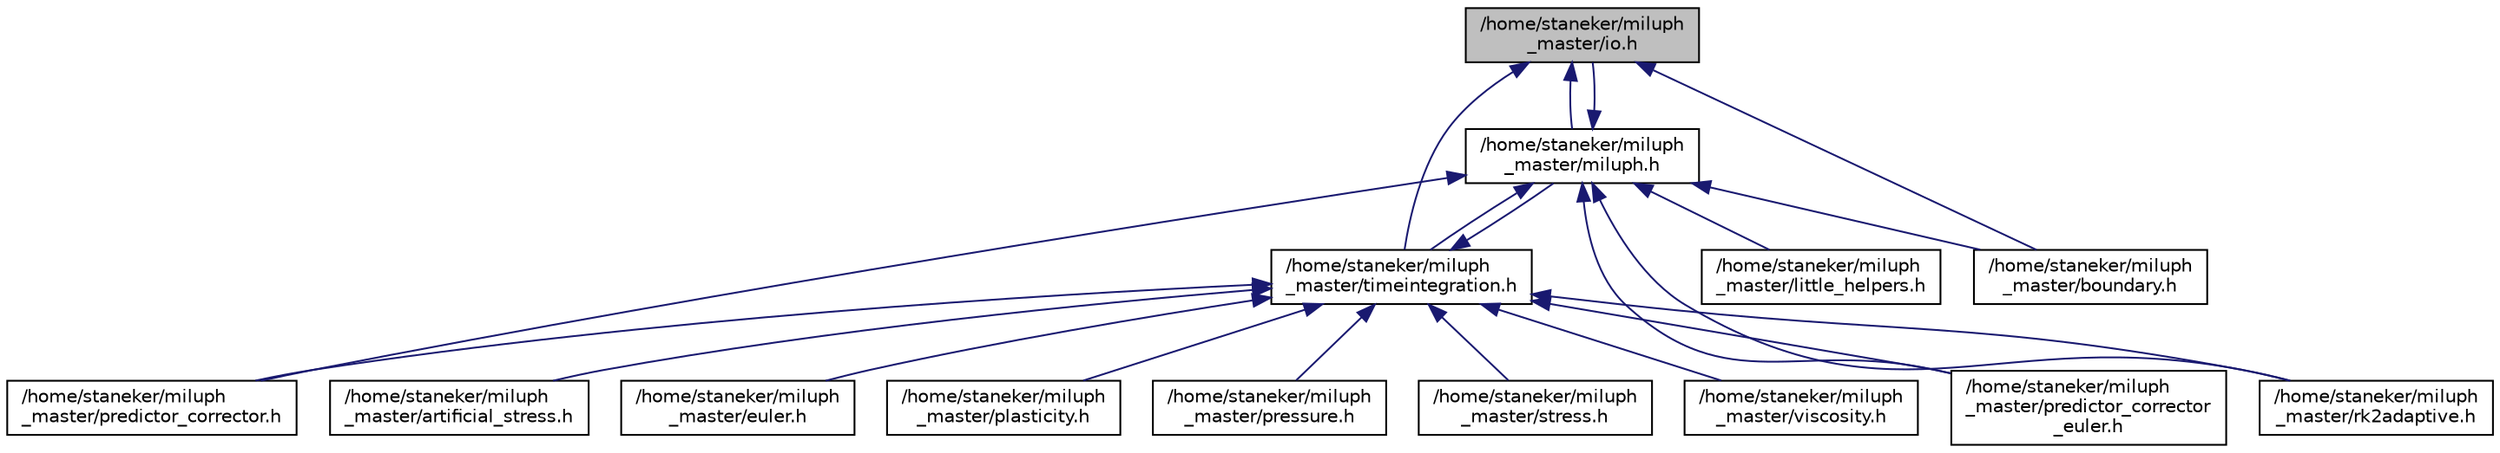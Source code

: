 digraph "/home/staneker/miluph_master/io.h"
{
  edge [fontname="Helvetica",fontsize="10",labelfontname="Helvetica",labelfontsize="10"];
  node [fontname="Helvetica",fontsize="10",shape=record];
  Node18 [label="/home/staneker/miluph\l_master/io.h",height=0.2,width=0.4,color="black", fillcolor="grey75", style="filled", fontcolor="black"];
  Node18 -> Node19 [dir="back",color="midnightblue",fontsize="10",style="solid",fontname="Helvetica"];
  Node19 [label="/home/staneker/miluph\l_master/miluph.h",height=0.2,width=0.4,color="black", fillcolor="white", style="filled",URL="$miluph_8h.html"];
  Node19 -> Node20 [dir="back",color="midnightblue",fontsize="10",style="solid",fontname="Helvetica"];
  Node20 [label="/home/staneker/miluph\l_master/timeintegration.h",height=0.2,width=0.4,color="black", fillcolor="white", style="filled",URL="$timeintegration_8h.html"];
  Node20 -> Node21 [dir="back",color="midnightblue",fontsize="10",style="solid",fontname="Helvetica"];
  Node21 [label="/home/staneker/miluph\l_master/artificial_stress.h",height=0.2,width=0.4,color="black", fillcolor="white", style="filled",URL="$artificial__stress_8h.html"];
  Node20 -> Node19 [dir="back",color="midnightblue",fontsize="10",style="solid",fontname="Helvetica"];
  Node20 -> Node22 [dir="back",color="midnightblue",fontsize="10",style="solid",fontname="Helvetica"];
  Node22 [label="/home/staneker/miluph\l_master/euler.h",height=0.2,width=0.4,color="black", fillcolor="white", style="filled",URL="$euler_8h.html"];
  Node20 -> Node23 [dir="back",color="midnightblue",fontsize="10",style="solid",fontname="Helvetica"];
  Node23 [label="/home/staneker/miluph\l_master/plasticity.h",height=0.2,width=0.4,color="black", fillcolor="white", style="filled",URL="$plasticity_8h.html"];
  Node20 -> Node24 [dir="back",color="midnightblue",fontsize="10",style="solid",fontname="Helvetica"];
  Node24 [label="/home/staneker/miluph\l_master/predictor_corrector.h",height=0.2,width=0.4,color="black", fillcolor="white", style="filled",URL="$predictor__corrector_8h.html"];
  Node20 -> Node25 [dir="back",color="midnightblue",fontsize="10",style="solid",fontname="Helvetica"];
  Node25 [label="/home/staneker/miluph\l_master/predictor_corrector\l_euler.h",height=0.2,width=0.4,color="black", fillcolor="white", style="filled",URL="$predictor__corrector__euler_8h.html"];
  Node20 -> Node26 [dir="back",color="midnightblue",fontsize="10",style="solid",fontname="Helvetica"];
  Node26 [label="/home/staneker/miluph\l_master/pressure.h",height=0.2,width=0.4,color="black", fillcolor="white", style="filled",URL="$pressure_8h.html"];
  Node20 -> Node27 [dir="back",color="midnightblue",fontsize="10",style="solid",fontname="Helvetica"];
  Node27 [label="/home/staneker/miluph\l_master/rk2adaptive.h",height=0.2,width=0.4,color="black", fillcolor="white", style="filled",URL="$rk2adaptive_8h.html"];
  Node20 -> Node28 [dir="back",color="midnightblue",fontsize="10",style="solid",fontname="Helvetica"];
  Node28 [label="/home/staneker/miluph\l_master/stress.h",height=0.2,width=0.4,color="black", fillcolor="white", style="filled",URL="$stress_8h.html"];
  Node20 -> Node29 [dir="back",color="midnightblue",fontsize="10",style="solid",fontname="Helvetica"];
  Node29 [label="/home/staneker/miluph\l_master/viscosity.h",height=0.2,width=0.4,color="black", fillcolor="white", style="filled",URL="$viscosity_8h.html"];
  Node19 -> Node18 [dir="back",color="midnightblue",fontsize="10",style="solid",fontname="Helvetica"];
  Node19 -> Node30 [dir="back",color="midnightblue",fontsize="10",style="solid",fontname="Helvetica"];
  Node30 [label="/home/staneker/miluph\l_master/boundary.h",height=0.2,width=0.4,color="black", fillcolor="white", style="filled",URL="$boundary_8h.html"];
  Node19 -> Node31 [dir="back",color="midnightblue",fontsize="10",style="solid",fontname="Helvetica"];
  Node31 [label="/home/staneker/miluph\l_master/little_helpers.h",height=0.2,width=0.4,color="black", fillcolor="white", style="filled",URL="$little__helpers_8h.html"];
  Node19 -> Node24 [dir="back",color="midnightblue",fontsize="10",style="solid",fontname="Helvetica"];
  Node19 -> Node25 [dir="back",color="midnightblue",fontsize="10",style="solid",fontname="Helvetica"];
  Node19 -> Node27 [dir="back",color="midnightblue",fontsize="10",style="solid",fontname="Helvetica"];
  Node18 -> Node20 [dir="back",color="midnightblue",fontsize="10",style="solid",fontname="Helvetica"];
  Node18 -> Node30 [dir="back",color="midnightblue",fontsize="10",style="solid",fontname="Helvetica"];
}
